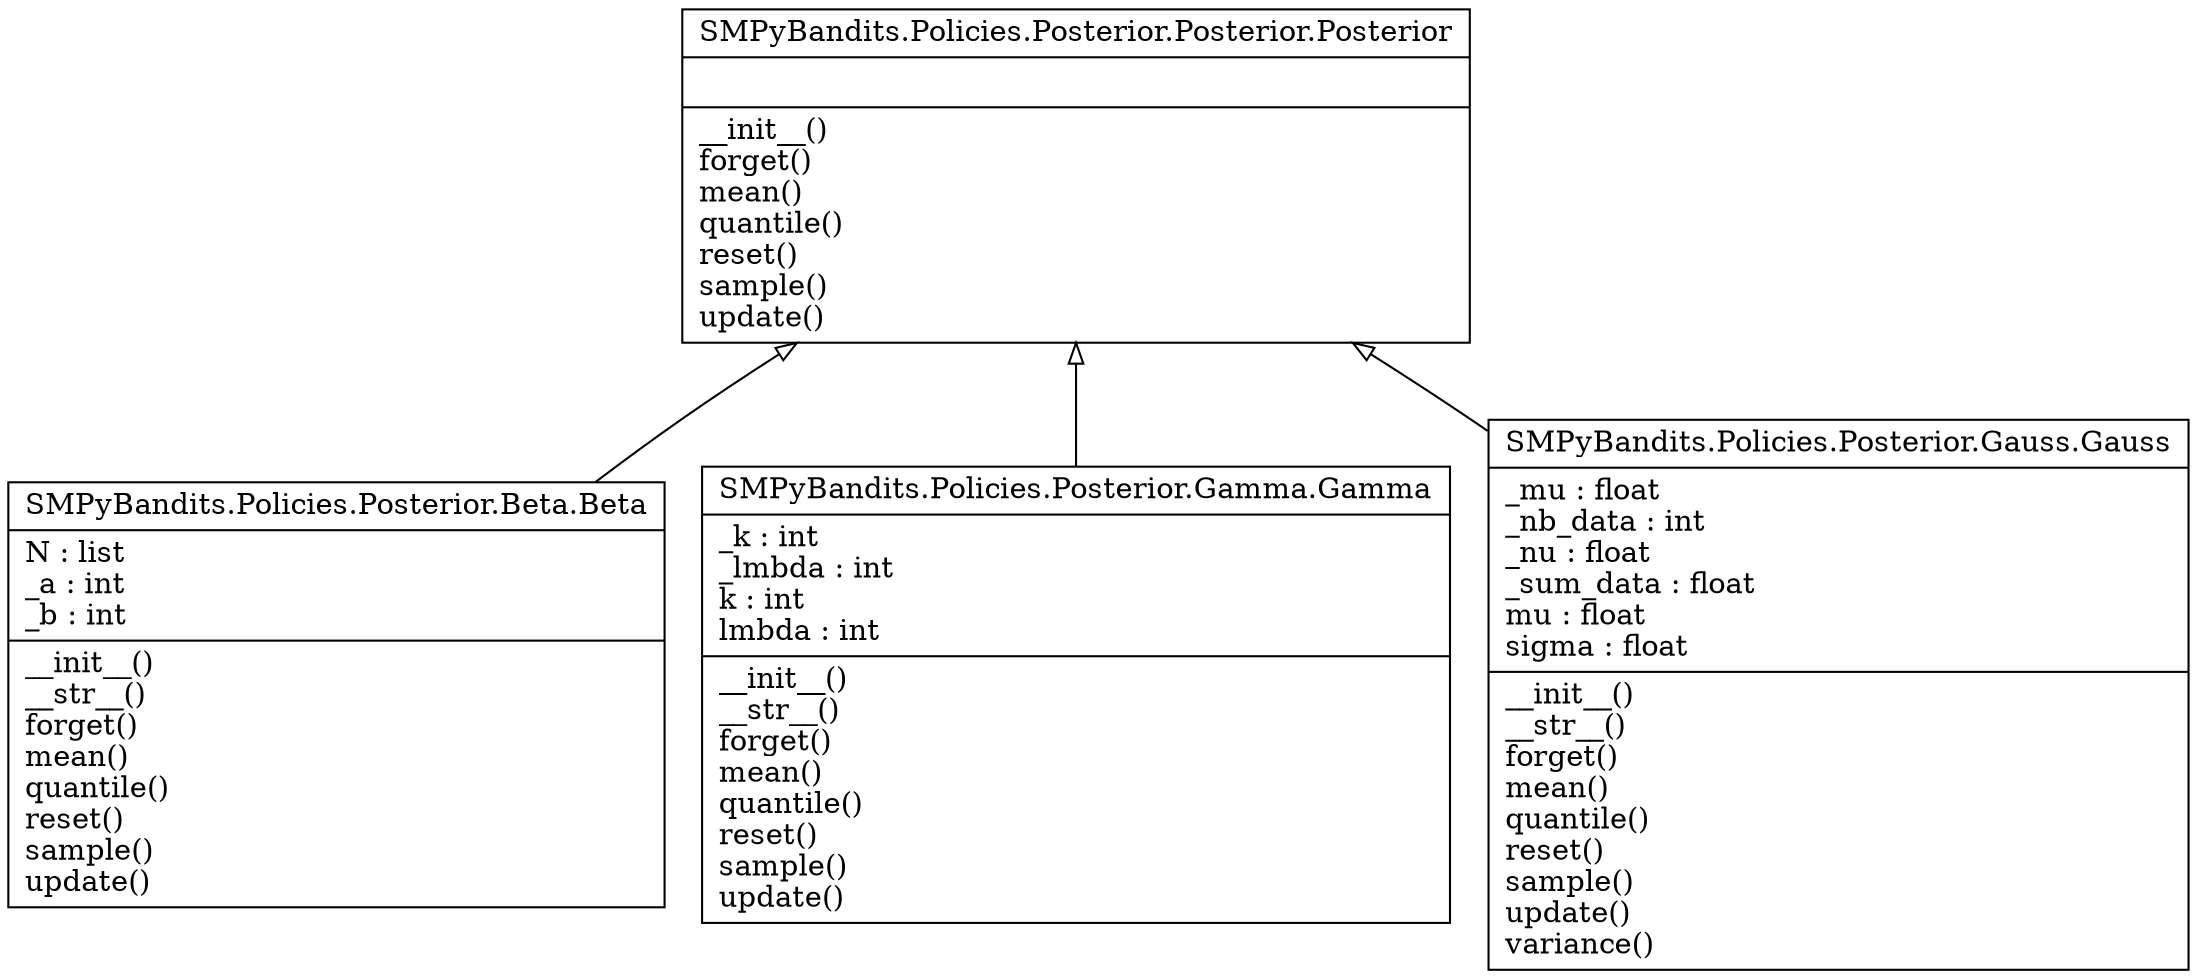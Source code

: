 digraph "classes_SMPyBandits.Policies.Posterior" {
charset="utf-8"
rankdir=BT
"0" [label="{SMPyBandits.Policies.Posterior.Beta.Beta|N : list\l_a : int\l_b : int\l|__init__()\l__str__()\lforget()\lmean()\lquantile()\lreset()\lsample()\lupdate()\l}", shape="record"];
"1" [label="{SMPyBandits.Policies.Posterior.Gamma.Gamma|_k : int\l_lmbda : int\lk : int\llmbda : int\l|__init__()\l__str__()\lforget()\lmean()\lquantile()\lreset()\lsample()\lupdate()\l}", shape="record"];
"2" [label="{SMPyBandits.Policies.Posterior.Gauss.Gauss|_mu : float\l_nb_data : int\l_nu : float\l_sum_data : float\lmu : float\lsigma : float\l|__init__()\l__str__()\lforget()\lmean()\lquantile()\lreset()\lsample()\lupdate()\lvariance()\l}", shape="record"];
"3" [label="{SMPyBandits.Policies.Posterior.Posterior.Posterior|\l|__init__()\lforget()\lmean()\lquantile()\lreset()\lsample()\lupdate()\l}", shape="record"];
"0" -> "3" [arrowhead="empty", arrowtail="none"];
"1" -> "3" [arrowhead="empty", arrowtail="none"];
"2" -> "3" [arrowhead="empty", arrowtail="none"];
}
